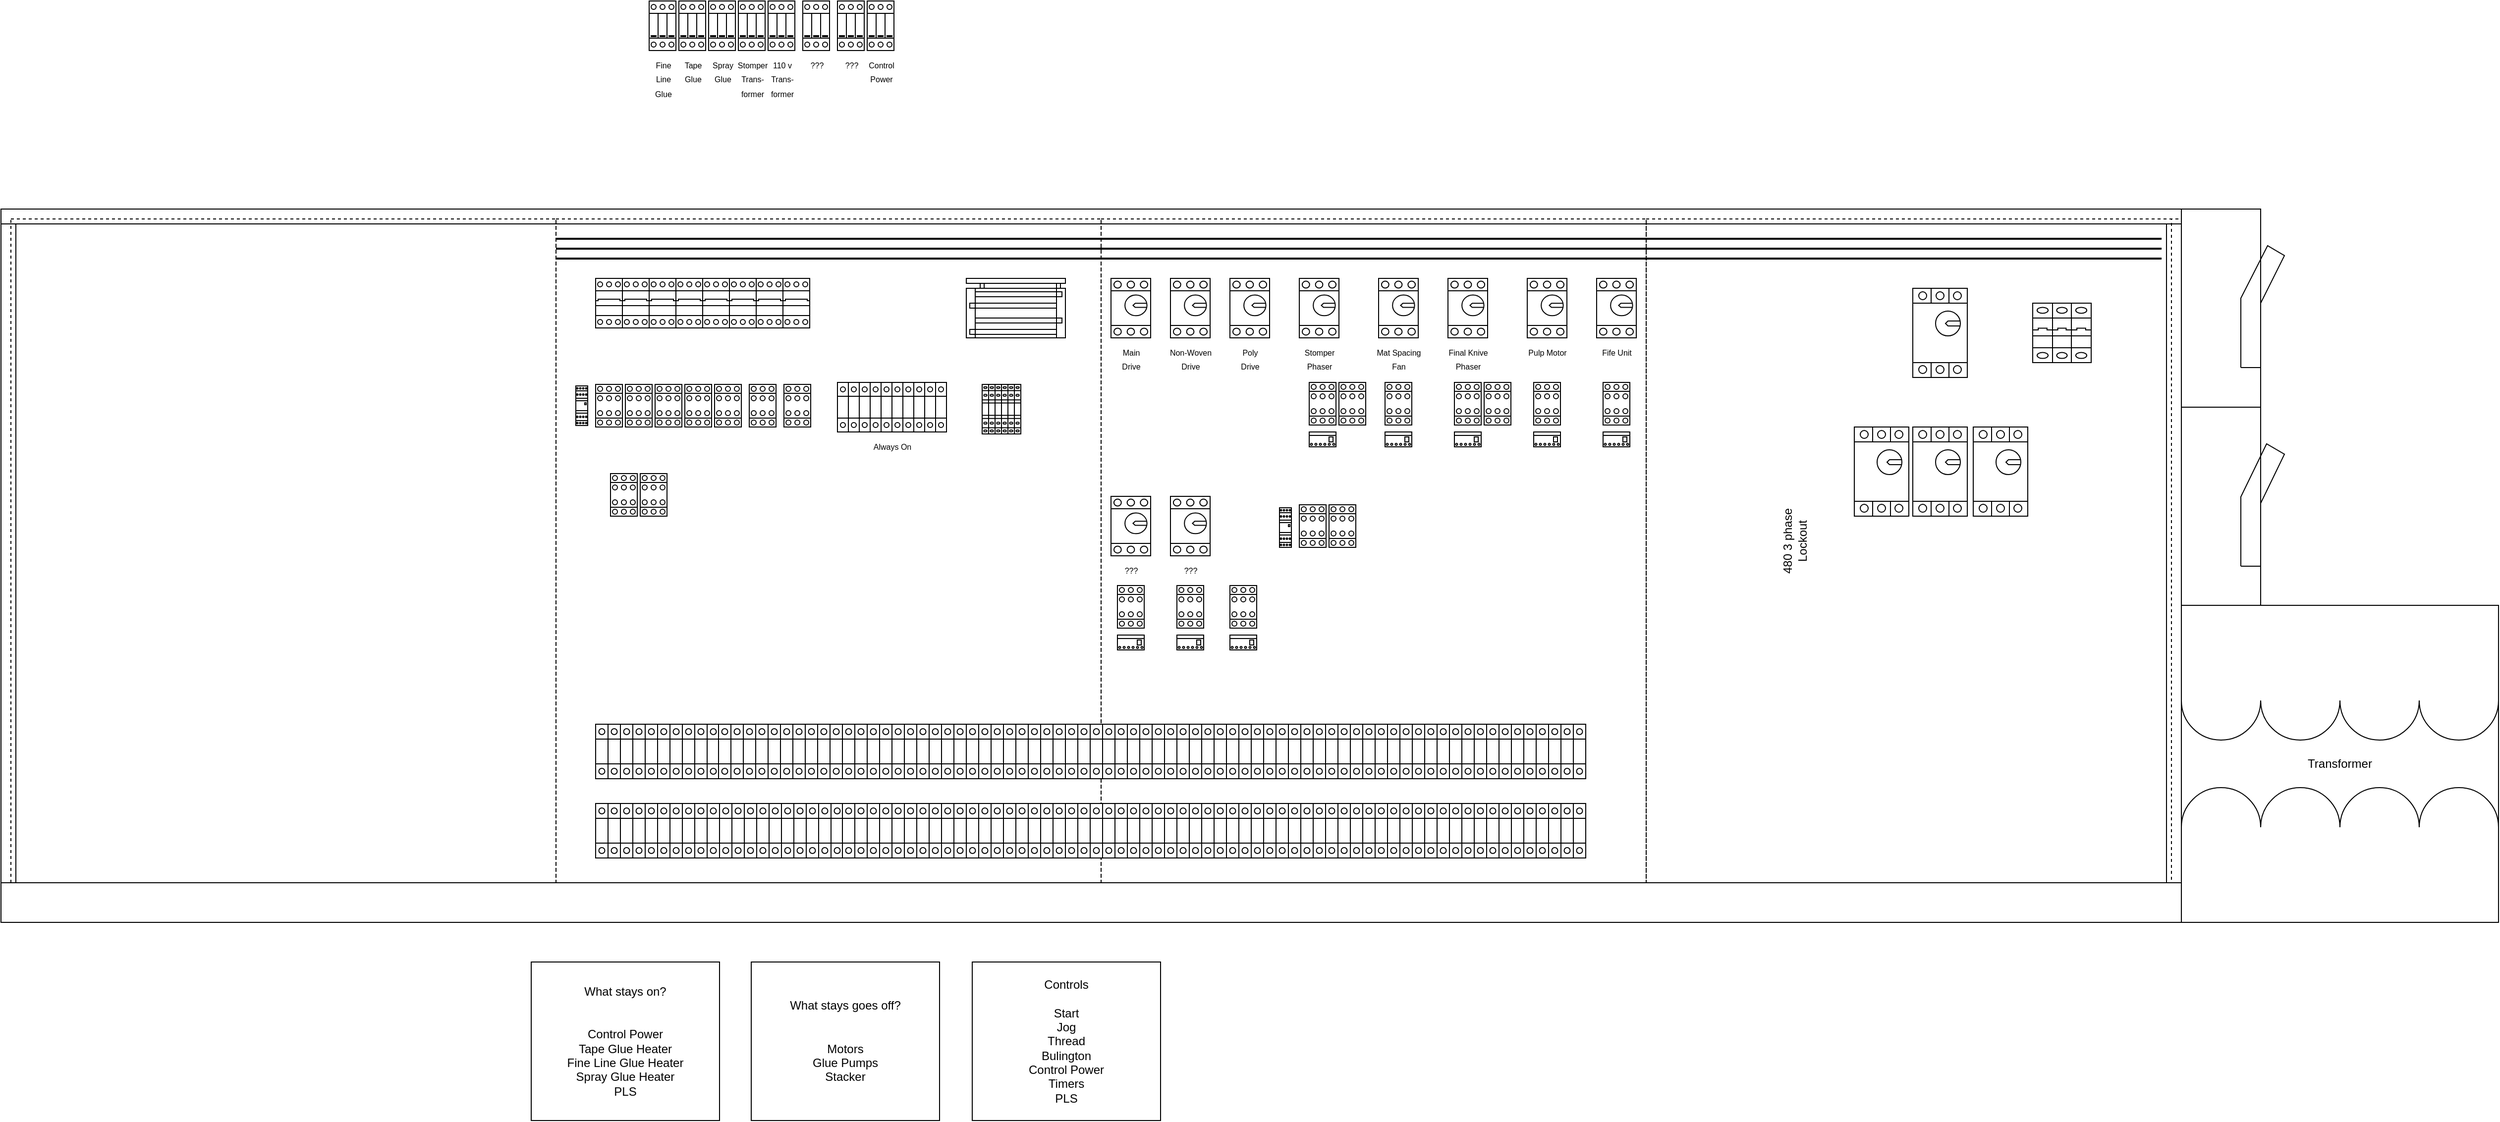 <mxfile version="14.1.8" type="device"><diagram id="u3-U-h5kx7j1f2kPdq7G" name="Page-1"><mxGraphModel dx="2272" dy="1922" grid="1" gridSize="10" guides="1" tooltips="1" connect="1" arrows="1" fold="1" page="1" pageScale="1" pageWidth="850" pageHeight="1100" math="0" shadow="0"><root><mxCell id="0"/><mxCell id="1" value="Enclosure" style="" parent="0"/><mxCell id="z2XECug2lHByE14hkufg-2" value="" style="verticalLabelPosition=bottom;dashed=0;shadow=0;html=1;align=center;verticalAlign=top;shape=mxgraph.cabinets.cabinet;hasStand=1" vertex="1" parent="1"><mxGeometry x="-340" y="40" width="2200" height="720" as="geometry"/></mxCell><mxCell id="z2XECug2lHByE14hkufg-55" value="" style="rounded=0;whiteSpace=wrap;html=1;fillColor=none;dashed=1;connectable=0;" vertex="1" parent="1"><mxGeometry x="1320" y="50" width="550" height="670" as="geometry"/></mxCell><mxCell id="z2XECug2lHByE14hkufg-3" value="Doors" style="locked=1;" parent="0"/><mxCell id="z2XECug2lHByE14hkufg-4" value="" style="rounded=0;whiteSpace=wrap;html=1;fillColor=none;dashed=1;connectable=0;" vertex="1" parent="z2XECug2lHByE14hkufg-3"><mxGeometry x="1320" y="50" width="530" height="670" as="geometry"/></mxCell><mxCell id="z2XECug2lHByE14hkufg-5" value="" style="rounded=0;whiteSpace=wrap;html=1;fillColor=none;dashed=1;connectable=0;" vertex="1" parent="z2XECug2lHByE14hkufg-3"><mxGeometry x="770" y="50" width="550" height="670" as="geometry"/></mxCell><mxCell id="z2XECug2lHByE14hkufg-6" value="" style="rounded=0;whiteSpace=wrap;html=1;fillColor=none;dashed=1;connectable=0;" vertex="1" parent="z2XECug2lHByE14hkufg-3"><mxGeometry x="220" y="50" width="550" height="670" as="geometry"/></mxCell><mxCell id="z2XECug2lHByE14hkufg-7" value="" style="rounded=0;whiteSpace=wrap;html=1;fillColor=none;dashed=1;connectable=0;" vertex="1" parent="z2XECug2lHByE14hkufg-3"><mxGeometry x="-330" y="50" width="550" height="670" as="geometry"/></mxCell><mxCell id="z2XECug2lHByE14hkufg-8" value="Components" style="" parent="0"/><mxCell id="z2XECug2lHByE14hkufg-10" value="" style="verticalLabelPosition=bottom;dashed=0;shadow=0;html=1;align=center;verticalAlign=top;shape=mxgraph.cabinets.motor_cb_125_400a;fillColor=none;" vertex="1" parent="z2XECug2lHByE14hkufg-8"><mxGeometry x="1589" y="120" width="55.0" height="90" as="geometry"/></mxCell><mxCell id="z2XECug2lHByE14hkufg-14" value="Transformer" style="whiteSpace=wrap;html=1;aspect=fixed;" vertex="1" parent="z2XECug2lHByE14hkufg-8"><mxGeometry x="1860" y="440" width="320" height="320" as="geometry"/></mxCell><mxCell id="z2XECug2lHByE14hkufg-15" value="" style="pointerEvents=1;verticalLabelPosition=bottom;shadow=0;dashed=0;align=center;html=1;verticalAlign=top;shape=mxgraph.electrical.inductors.transformer;direction=north;fillColor=#ffffff;" vertex="1" parent="z2XECug2lHByE14hkufg-8"><mxGeometry x="1860" y="440" width="320" height="320" as="geometry"/></mxCell><mxCell id="z2XECug2lHByE14hkufg-16" value="" style="rounded=0;whiteSpace=wrap;html=1;fillColor=#ffffff;" vertex="1" parent="z2XECug2lHByE14hkufg-8"><mxGeometry x="1860" y="240" width="80" height="200" as="geometry"/></mxCell><mxCell id="z2XECug2lHByE14hkufg-17" value="" style="rounded=0;whiteSpace=wrap;html=1;fillColor=#ffffff;" vertex="1" parent="z2XECug2lHByE14hkufg-8"><mxGeometry x="1860" y="40" width="80" height="200" as="geometry"/></mxCell><mxCell id="z2XECug2lHByE14hkufg-19" value="" style="endArrow=none;html=1;rounded=0;endFill=0;sketch=0;" edge="1" parent="z2XECug2lHByE14hkufg-8"><mxGeometry width="50" height="50" relative="1" as="geometry"><mxPoint x="1920" y="200" as="sourcePoint"/><mxPoint x="1920" y="200" as="targetPoint"/><Array as="points"><mxPoint x="1940" y="200"/><mxPoint x="1940" y="135"/><mxPoint x="1964" y="87"/><mxPoint x="1947" y="77"/><mxPoint x="1920" y="130"/></Array></mxGeometry></mxCell><mxCell id="z2XECug2lHByE14hkufg-20" value="" style="endArrow=none;html=1;rounded=0;endFill=0;sketch=0;" edge="1" parent="z2XECug2lHByE14hkufg-8"><mxGeometry width="50" height="50" relative="1" as="geometry"><mxPoint x="1920" y="400.5" as="sourcePoint"/><mxPoint x="1920" y="400.5" as="targetPoint"/><Array as="points"><mxPoint x="1940" y="400.5"/><mxPoint x="1940" y="337"/><mxPoint x="1964" y="287.5"/><mxPoint x="1946" y="277"/><mxPoint x="1920" y="330.5"/></Array></mxGeometry></mxCell><mxCell id="z2XECug2lHByE14hkufg-21" value="" style="endArrow=none;html=1;strokeColor=#000000;strokeWidth=2;" edge="1" parent="z2XECug2lHByE14hkufg-8"><mxGeometry width="50" height="50" relative="1" as="geometry"><mxPoint x="220" y="70" as="sourcePoint"/><mxPoint x="1840" y="70" as="targetPoint"/></mxGeometry></mxCell><mxCell id="z2XECug2lHByE14hkufg-22" value="" style="endArrow=none;html=1;strokeColor=#000000;strokeWidth=2;" edge="1" parent="z2XECug2lHByE14hkufg-8"><mxGeometry width="50" height="50" relative="1" as="geometry"><mxPoint x="220" y="80" as="sourcePoint"/><mxPoint x="1840" y="80" as="targetPoint"/></mxGeometry></mxCell><mxCell id="z2XECug2lHByE14hkufg-23" value="" style="endArrow=none;html=1;strokeColor=#000000;strokeWidth=2;" edge="1" parent="z2XECug2lHByE14hkufg-8"><mxGeometry width="50" height="50" relative="1" as="geometry"><mxPoint x="220" y="90" as="sourcePoint"/><mxPoint x="1840" y="90" as="targetPoint"/></mxGeometry></mxCell><mxCell id="z2XECug2lHByE14hkufg-24" value="480 3 phase&lt;br&gt;Lockout" style="text;html=1;strokeColor=none;fillColor=none;align=center;verticalAlign=middle;whiteSpace=wrap;rounded=0;rotation=-90;" vertex="1" parent="z2XECug2lHByE14hkufg-8"><mxGeometry x="1430" y="360" width="80" height="30" as="geometry"/></mxCell><mxCell id="z2XECug2lHByE14hkufg-25" value="" style="group" vertex="1" connectable="0" parent="z2XECug2lHByE14hkufg-8"><mxGeometry x="1710" y="135" width="59" height="60" as="geometry"/></mxCell><mxCell id="z2XECug2lHByE14hkufg-9" value="" style="verticalLabelPosition=bottom;dashed=0;shadow=0;html=1;align=center;verticalAlign=top;shape=mxgraph.cabinets.cb_1p;fillColor=none;" vertex="1" parent="z2XECug2lHByE14hkufg-25"><mxGeometry width="20" height="60" as="geometry"/></mxCell><mxCell id="z2XECug2lHByE14hkufg-11" value="" style="verticalLabelPosition=bottom;dashed=0;shadow=0;html=1;align=center;verticalAlign=top;shape=mxgraph.cabinets.cb_1p;fillColor=none;" vertex="1" parent="z2XECug2lHByE14hkufg-25"><mxGeometry x="20" width="19" height="60" as="geometry"/></mxCell><mxCell id="z2XECug2lHByE14hkufg-13" value="" style="verticalLabelPosition=bottom;dashed=0;shadow=0;html=1;align=center;verticalAlign=top;shape=mxgraph.cabinets.cb_1p;fillColor=none;" vertex="1" parent="z2XECug2lHByE14hkufg-25"><mxGeometry x="39" width="20" height="60" as="geometry"/></mxCell><mxCell id="z2XECug2lHByE14hkufg-30" value="&lt;font style=&quot;font-size: 8px&quot;&gt;Main&lt;br&gt;Drive&lt;/font&gt;" style="verticalLabelPosition=bottom;dashed=0;shadow=0;html=1;align=center;verticalAlign=top;shape=mxgraph.cabinets.motor_cb_1_32a;fillColor=#ffffff;" vertex="1" parent="z2XECug2lHByE14hkufg-8"><mxGeometry x="780" y="110" width="40" height="60" as="geometry"/></mxCell><mxCell id="z2XECug2lHByE14hkufg-31" value="" style="verticalLabelPosition=bottom;dashed=0;shadow=0;html=1;align=center;verticalAlign=top;shape=mxgraph.cabinets.motor_cb_125_400a;fillColor=none;" vertex="1" parent="z2XECug2lHByE14hkufg-8"><mxGeometry x="1589" y="260" width="55.0" height="90" as="geometry"/></mxCell><mxCell id="z2XECug2lHByE14hkufg-32" value="" style="verticalLabelPosition=bottom;dashed=0;shadow=0;html=1;align=center;verticalAlign=top;shape=mxgraph.cabinets.motor_cb_125_400a;fillColor=none;" vertex="1" parent="z2XECug2lHByE14hkufg-8"><mxGeometry x="1650" y="260" width="55.0" height="90" as="geometry"/></mxCell><mxCell id="z2XECug2lHByE14hkufg-33" value="" style="verticalLabelPosition=bottom;dashed=0;shadow=0;html=1;align=center;verticalAlign=top;shape=mxgraph.cabinets.motor_cb_125_400a;fillColor=none;" vertex="1" parent="z2XECug2lHByE14hkufg-8"><mxGeometry x="1530" y="260" width="55.0" height="90" as="geometry"/></mxCell><mxCell id="z2XECug2lHByE14hkufg-34" value="&lt;font style=&quot;font-size: 8px&quot;&gt;Non-Woven&lt;br&gt;Drive&lt;/font&gt;" style="verticalLabelPosition=bottom;dashed=0;shadow=0;html=1;align=center;verticalAlign=top;shape=mxgraph.cabinets.motor_cb_1_32a;fillColor=#ffffff;" vertex="1" parent="z2XECug2lHByE14hkufg-8"><mxGeometry x="840" y="110" width="40" height="60" as="geometry"/></mxCell><mxCell id="z2XECug2lHByE14hkufg-39" value="&lt;span style=&quot;font-size: 8px&quot;&gt;Poly&lt;br&gt;&lt;/span&gt;&lt;font style=&quot;font-size: 8px&quot;&gt;Drive&lt;/font&gt;" style="verticalLabelPosition=bottom;dashed=0;shadow=0;html=1;align=center;verticalAlign=top;shape=mxgraph.cabinets.motor_cb_1_32a;fillColor=#ffffff;" vertex="1" parent="z2XECug2lHByE14hkufg-8"><mxGeometry x="900" y="110" width="40" height="60" as="geometry"/></mxCell><mxCell id="z2XECug2lHByE14hkufg-40" value="&lt;font style=&quot;font-size: 8px&quot;&gt;Stomper&lt;br&gt;Phaser&lt;/font&gt;" style="verticalLabelPosition=bottom;dashed=0;shadow=0;html=1;align=center;verticalAlign=top;shape=mxgraph.cabinets.motor_cb_1_32a;fillColor=#ffffff;" vertex="1" parent="z2XECug2lHByE14hkufg-8"><mxGeometry x="970" y="110" width="40" height="60" as="geometry"/></mxCell><mxCell id="z2XECug2lHByE14hkufg-41" value="&lt;font style=&quot;font-size: 8px&quot;&gt;Mat Spacing&lt;br&gt;Fan&lt;/font&gt;" style="verticalLabelPosition=bottom;dashed=0;shadow=0;html=1;align=center;verticalAlign=top;shape=mxgraph.cabinets.motor_cb_1_32a;fillColor=#ffffff;" vertex="1" parent="z2XECug2lHByE14hkufg-8"><mxGeometry x="1050" y="110" width="40" height="60" as="geometry"/></mxCell><mxCell id="z2XECug2lHByE14hkufg-42" value="&lt;font style=&quot;font-size: 8px&quot;&gt;Final Knive&lt;br&gt;Phaser&lt;/font&gt;" style="verticalLabelPosition=bottom;dashed=0;shadow=0;html=1;align=center;verticalAlign=top;shape=mxgraph.cabinets.motor_cb_1_32a;fillColor=#ffffff;" vertex="1" parent="z2XECug2lHByE14hkufg-8"><mxGeometry x="1120" y="110" width="40" height="60" as="geometry"/></mxCell><mxCell id="z2XECug2lHByE14hkufg-45" value="&lt;font style=&quot;font-size: 8px&quot;&gt;Pulp Motor&lt;br&gt;&lt;/font&gt;" style="verticalLabelPosition=bottom;dashed=0;shadow=0;html=1;align=center;verticalAlign=top;shape=mxgraph.cabinets.motor_cb_1_32a;fillColor=#ffffff;" vertex="1" parent="z2XECug2lHByE14hkufg-8"><mxGeometry x="1200" y="110" width="40" height="60" as="geometry"/></mxCell><mxCell id="z2XECug2lHByE14hkufg-46" value="&lt;span style=&quot;font-size: 8px&quot;&gt;Fife Unit&lt;/span&gt;" style="verticalLabelPosition=bottom;dashed=0;shadow=0;html=1;align=center;verticalAlign=top;shape=mxgraph.cabinets.motor_cb_1_32a;fillColor=#ffffff;" vertex="1" parent="z2XECug2lHByE14hkufg-8"><mxGeometry x="1270" y="110" width="40" height="60" as="geometry"/></mxCell><mxCell id="z2XECug2lHByE14hkufg-49" value="&lt;span style=&quot;font-size: 8px&quot;&gt;???&lt;/span&gt;" style="verticalLabelPosition=bottom;dashed=0;shadow=0;html=1;align=center;verticalAlign=top;shape=mxgraph.cabinets.motor_cb_1_32a;fillColor=#ffffff;" vertex="1" parent="z2XECug2lHByE14hkufg-8"><mxGeometry x="780" y="330" width="40" height="60" as="geometry"/></mxCell><mxCell id="z2XECug2lHByE14hkufg-50" value="&lt;span style=&quot;font-size: 8px&quot;&gt;???&lt;/span&gt;" style="verticalLabelPosition=bottom;dashed=0;shadow=0;html=1;align=center;verticalAlign=top;shape=mxgraph.cabinets.motor_cb_1_32a;fillColor=#ffffff;" vertex="1" parent="z2XECug2lHByE14hkufg-8"><mxGeometry x="840" y="330" width="40" height="60" as="geometry"/></mxCell><mxCell id="z2XECug2lHByE14hkufg-53" value="" style="verticalLabelPosition=bottom;dashed=0;shadow=0;html=1;align=center;verticalAlign=top;shape=mxgraph.cabinets.overcurrent_relay_1_32a;fillColor=#ffffff;" vertex="1" parent="z2XECug2lHByE14hkufg-8"><mxGeometry x="1126.5" y="265" width="27" height="15" as="geometry"/></mxCell><mxCell id="z2XECug2lHByE14hkufg-54" value="" style="verticalLabelPosition=bottom;dashed=0;shadow=0;html=1;align=center;verticalAlign=top;shape=mxgraph.cabinets.contactor_1_32a;fillColor=#ffffff;" vertex="1" parent="z2XECug2lHByE14hkufg-8"><mxGeometry x="1126.5" y="215" width="27" height="43" as="geometry"/></mxCell><mxCell id="z2XECug2lHByE14hkufg-57" value="" style="verticalLabelPosition=bottom;dashed=0;shadow=0;html=1;align=center;verticalAlign=top;shape=mxgraph.cabinets.overcurrent_relay_1_32a;fillColor=#ffffff;" vertex="1" parent="z2XECug2lHByE14hkufg-8"><mxGeometry x="980" y="265" width="27" height="15" as="geometry"/></mxCell><mxCell id="z2XECug2lHByE14hkufg-58" value="" style="verticalLabelPosition=bottom;dashed=0;shadow=0;html=1;align=center;verticalAlign=top;shape=mxgraph.cabinets.contactor_1_32a;fillColor=#ffffff;" vertex="1" parent="z2XECug2lHByE14hkufg-8"><mxGeometry x="980" y="215" width="27" height="43" as="geometry"/></mxCell><mxCell id="z2XECug2lHByE14hkufg-59" value="" style="verticalLabelPosition=bottom;dashed=0;shadow=0;html=1;align=center;verticalAlign=top;shape=mxgraph.cabinets.overcurrent_relay_1_32a;fillColor=#ffffff;" vertex="1" parent="z2XECug2lHByE14hkufg-8"><mxGeometry x="1056.5" y="265" width="27" height="15" as="geometry"/></mxCell><mxCell id="z2XECug2lHByE14hkufg-60" value="" style="verticalLabelPosition=bottom;dashed=0;shadow=0;html=1;align=center;verticalAlign=top;shape=mxgraph.cabinets.contactor_1_32a;fillColor=#ffffff;" vertex="1" parent="z2XECug2lHByE14hkufg-8"><mxGeometry x="1056.5" y="215" width="27" height="43" as="geometry"/></mxCell><mxCell id="z2XECug2lHByE14hkufg-61" value="" style="verticalLabelPosition=bottom;dashed=0;shadow=0;html=1;align=center;verticalAlign=top;shape=mxgraph.cabinets.overcurrent_relay_1_32a;fillColor=#ffffff;" vertex="1" parent="z2XECug2lHByE14hkufg-8"><mxGeometry x="1206.5" y="265" width="27" height="15" as="geometry"/></mxCell><mxCell id="z2XECug2lHByE14hkufg-62" value="" style="verticalLabelPosition=bottom;dashed=0;shadow=0;html=1;align=center;verticalAlign=top;shape=mxgraph.cabinets.contactor_1_32a;fillColor=#ffffff;" vertex="1" parent="z2XECug2lHByE14hkufg-8"><mxGeometry x="1206.5" y="215" width="27" height="43" as="geometry"/></mxCell><mxCell id="z2XECug2lHByE14hkufg-63" value="" style="verticalLabelPosition=bottom;dashed=0;shadow=0;html=1;align=center;verticalAlign=top;shape=mxgraph.cabinets.overcurrent_relay_1_32a;fillColor=#ffffff;" vertex="1" parent="z2XECug2lHByE14hkufg-8"><mxGeometry x="1276.5" y="265" width="27" height="15" as="geometry"/></mxCell><mxCell id="z2XECug2lHByE14hkufg-64" value="" style="verticalLabelPosition=bottom;dashed=0;shadow=0;html=1;align=center;verticalAlign=top;shape=mxgraph.cabinets.contactor_1_32a;fillColor=#ffffff;" vertex="1" parent="z2XECug2lHByE14hkufg-8"><mxGeometry x="1276.5" y="215" width="27" height="43" as="geometry"/></mxCell><mxCell id="z2XECug2lHByE14hkufg-65" value="" style="verticalLabelPosition=bottom;dashed=0;shadow=0;html=1;align=center;verticalAlign=top;shape=mxgraph.cabinets.contactor_1_32a;fillColor=#ffffff;" vertex="1" parent="z2XECug2lHByE14hkufg-8"><mxGeometry x="1156.5" y="215" width="27" height="43" as="geometry"/></mxCell><mxCell id="z2XECug2lHByE14hkufg-66" value="" style="verticalLabelPosition=bottom;dashed=0;shadow=0;html=1;align=center;verticalAlign=top;shape=mxgraph.cabinets.contactor_1_32a;fillColor=#ffffff;" vertex="1" parent="z2XECug2lHByE14hkufg-8"><mxGeometry x="1010" y="215" width="27" height="43" as="geometry"/></mxCell><mxCell id="z2XECug2lHByE14hkufg-67" value="" style="verticalLabelPosition=bottom;dashed=0;shadow=0;html=1;align=center;verticalAlign=top;shape=mxgraph.cabinets.overcurrent_relay_1_32a;fillColor=#ffffff;" vertex="1" parent="z2XECug2lHByE14hkufg-8"><mxGeometry x="786.5" y="470" width="27" height="15" as="geometry"/></mxCell><mxCell id="z2XECug2lHByE14hkufg-68" value="" style="verticalLabelPosition=bottom;dashed=0;shadow=0;html=1;align=center;verticalAlign=top;shape=mxgraph.cabinets.contactor_1_32a;fillColor=#ffffff;" vertex="1" parent="z2XECug2lHByE14hkufg-8"><mxGeometry x="786.5" y="420" width="27" height="43" as="geometry"/></mxCell><mxCell id="z2XECug2lHByE14hkufg-69" value="" style="verticalLabelPosition=bottom;dashed=0;shadow=0;html=1;align=center;verticalAlign=top;shape=mxgraph.cabinets.overcurrent_relay_1_32a;fillColor=#ffffff;" vertex="1" parent="z2XECug2lHByE14hkufg-8"><mxGeometry x="846.5" y="470" width="27" height="15" as="geometry"/></mxCell><mxCell id="z2XECug2lHByE14hkufg-70" value="" style="verticalLabelPosition=bottom;dashed=0;shadow=0;html=1;align=center;verticalAlign=top;shape=mxgraph.cabinets.contactor_1_32a;fillColor=#ffffff;" vertex="1" parent="z2XECug2lHByE14hkufg-8"><mxGeometry x="846.5" y="420" width="27" height="43" as="geometry"/></mxCell><mxCell id="z2XECug2lHByE14hkufg-72" value="" style="verticalLabelPosition=bottom;dashed=0;shadow=0;html=1;align=center;verticalAlign=top;shape=mxgraph.cabinets.overcurrent_relay_1_32a;fillColor=#ffffff;" vertex="1" parent="z2XECug2lHByE14hkufg-8"><mxGeometry x="900" y="470" width="27" height="15" as="geometry"/></mxCell><mxCell id="z2XECug2lHByE14hkufg-73" value="" style="verticalLabelPosition=bottom;dashed=0;shadow=0;html=1;align=center;verticalAlign=top;shape=mxgraph.cabinets.contactor_1_32a;fillColor=#ffffff;" vertex="1" parent="z2XECug2lHByE14hkufg-8"><mxGeometry x="900" y="420" width="27" height="43" as="geometry"/></mxCell><mxCell id="z2XECug2lHByE14hkufg-74" value="" style="verticalLabelPosition=bottom;dashed=0;shadow=0;html=1;align=center;verticalAlign=top;shape=mxgraph.cabinets.distribution_block_4p_125a_11_connections;fillColor=#ffffff;" vertex="1" parent="z2XECug2lHByE14hkufg-8"><mxGeometry x="634" y="110" width="100" height="60" as="geometry"/></mxCell><mxCell id="z2XECug2lHByE14hkufg-75" value="&lt;font style=&quot;font-size: 8px&quot;&gt;Fine &lt;br&gt;Line &lt;br&gt;Glue&lt;/font&gt;" style="verticalLabelPosition=bottom;dashed=0;shadow=0;html=1;align=center;verticalAlign=top;shape=mxgraph.cabinets.surge_protection_3p;fillColor=#ffffff;" vertex="1" parent="z2XECug2lHByE14hkufg-8"><mxGeometry x="314" y="-170" width="27" height="50" as="geometry"/></mxCell><mxCell id="z2XECug2lHByE14hkufg-76" value="&lt;span style=&quot;font-size: 8px&quot;&gt;Tape&lt;br&gt;&lt;/span&gt;&lt;font style=&quot;font-size: 8px&quot;&gt;Glue&lt;/font&gt;" style="verticalLabelPosition=bottom;dashed=0;shadow=0;html=1;align=center;verticalAlign=top;shape=mxgraph.cabinets.surge_protection_3p;fillColor=#ffffff;" vertex="1" parent="z2XECug2lHByE14hkufg-8"><mxGeometry x="344" y="-170" width="27" height="50" as="geometry"/></mxCell><mxCell id="z2XECug2lHByE14hkufg-77" value="&lt;span style=&quot;font-size: 8px&quot;&gt;Spray&lt;br&gt;&lt;/span&gt;&lt;font style=&quot;font-size: 8px&quot;&gt;Glue&lt;/font&gt;" style="verticalLabelPosition=bottom;dashed=0;shadow=0;html=1;align=center;verticalAlign=top;shape=mxgraph.cabinets.surge_protection_3p;fillColor=#ffffff;" vertex="1" parent="z2XECug2lHByE14hkufg-8"><mxGeometry x="374" y="-170" width="27" height="50" as="geometry"/></mxCell><mxCell id="z2XECug2lHByE14hkufg-78" value="&lt;span style=&quot;font-size: 8px&quot;&gt;Control&lt;br&gt;&lt;/span&gt;&lt;span style=&quot;font-size: 8px&quot;&gt;Power&lt;/span&gt;" style="verticalLabelPosition=bottom;dashed=0;shadow=0;html=1;align=center;verticalAlign=top;shape=mxgraph.cabinets.surge_protection_3p;fillColor=#ffffff;" vertex="1" parent="z2XECug2lHByE14hkufg-8"><mxGeometry x="534" y="-170" width="27" height="50" as="geometry"/></mxCell><mxCell id="z2XECug2lHByE14hkufg-79" value="&lt;span style=&quot;font-size: 8px&quot;&gt;Stomper&lt;br&gt;&lt;/span&gt;&lt;span style=&quot;font-size: 8px&quot;&gt;Trans- &lt;br&gt;former&lt;/span&gt;" style="verticalLabelPosition=bottom;dashed=0;shadow=0;html=1;align=center;verticalAlign=top;shape=mxgraph.cabinets.surge_protection_3p;fillColor=#ffffff;" vertex="1" parent="z2XECug2lHByE14hkufg-8"><mxGeometry x="404" y="-170" width="27" height="50" as="geometry"/></mxCell><mxCell id="z2XECug2lHByE14hkufg-80" value="&lt;span style=&quot;font-size: 8px&quot;&gt;110 v&lt;br&gt;&lt;/span&gt;&lt;span style=&quot;font-size: 8px&quot;&gt;Trans-&lt;br&gt;former&lt;/span&gt;" style="verticalLabelPosition=bottom;dashed=0;shadow=0;html=1;align=center;verticalAlign=top;shape=mxgraph.cabinets.surge_protection_3p;fillColor=#ffffff;" vertex="1" parent="z2XECug2lHByE14hkufg-8"><mxGeometry x="434" y="-170" width="27" height="50" as="geometry"/></mxCell><mxCell id="z2XECug2lHByE14hkufg-83" value="&lt;span style=&quot;font-size: 8px&quot;&gt;???&lt;/span&gt;" style="verticalLabelPosition=bottom;dashed=0;shadow=0;html=1;align=center;verticalAlign=top;shape=mxgraph.cabinets.surge_protection_3p;fillColor=#ffffff;" vertex="1" parent="z2XECug2lHByE14hkufg-8"><mxGeometry x="469" y="-170" width="27" height="50" as="geometry"/></mxCell><mxCell id="z2XECug2lHByE14hkufg-84" value="&lt;span style=&quot;font-size: 8px&quot;&gt;???&lt;/span&gt;" style="verticalLabelPosition=bottom;dashed=0;shadow=0;html=1;align=center;verticalAlign=top;shape=mxgraph.cabinets.surge_protection_3p;fillColor=#ffffff;" vertex="1" parent="z2XECug2lHByE14hkufg-8"><mxGeometry x="504" y="-170" width="27" height="50" as="geometry"/></mxCell><mxCell id="z2XECug2lHByE14hkufg-85" value="" style="verticalLabelPosition=bottom;dashed=0;shadow=0;html=1;align=center;verticalAlign=top;shape=mxgraph.cabinets.contactor_1_32a;fillColor=#ffffff;" vertex="1" parent="z2XECug2lHByE14hkufg-8"><mxGeometry x="260" y="217" width="27" height="43" as="geometry"/></mxCell><mxCell id="z2XECug2lHByE14hkufg-86" value="" style="verticalLabelPosition=bottom;dashed=0;shadow=0;html=1;align=center;verticalAlign=top;shape=mxgraph.cabinets.contactor_1_32a;fillColor=#ffffff;" vertex="1" parent="z2XECug2lHByE14hkufg-8"><mxGeometry x="290" y="217" width="27" height="43" as="geometry"/></mxCell><mxCell id="z2XECug2lHByE14hkufg-87" value="" style="verticalLabelPosition=bottom;dashed=0;shadow=0;html=1;align=center;verticalAlign=top;shape=mxgraph.cabinets.contactor_1_32a;fillColor=#ffffff;" vertex="1" parent="z2XECug2lHByE14hkufg-8"><mxGeometry x="320" y="217" width="27" height="43" as="geometry"/></mxCell><mxCell id="z2XECug2lHByE14hkufg-89" value="" style="verticalLabelPosition=bottom;dashed=0;shadow=0;html=1;align=center;verticalAlign=top;shape=mxgraph.cabinets.contactor_1_32a;fillColor=#ffffff;" vertex="1" parent="z2XECug2lHByE14hkufg-8"><mxGeometry x="350" y="217" width="27" height="43" as="geometry"/></mxCell><mxCell id="z2XECug2lHByE14hkufg-90" value="" style="verticalLabelPosition=bottom;dashed=0;shadow=0;html=1;align=center;verticalAlign=top;shape=mxgraph.cabinets.contactor_1_32a;fillColor=#ffffff;" vertex="1" parent="z2XECug2lHByE14hkufg-8"><mxGeometry x="380" y="217" width="27" height="43" as="geometry"/></mxCell><mxCell id="z2XECug2lHByE14hkufg-91" value="" style="verticalLabelPosition=bottom;dashed=0;shadow=0;html=1;align=center;verticalAlign=top;shape=mxgraph.cabinets.contactor_1_32a;fillColor=#ffffff;" vertex="1" parent="z2XECug2lHByE14hkufg-8"><mxGeometry x="415" y="217" width="27" height="43" as="geometry"/></mxCell><mxCell id="z2XECug2lHByE14hkufg-92" value="" style="verticalLabelPosition=bottom;dashed=0;shadow=0;html=1;align=center;verticalAlign=top;shape=mxgraph.cabinets.contactor_1_32a;fillColor=#ffffff;" vertex="1" parent="z2XECug2lHByE14hkufg-8"><mxGeometry x="450" y="217" width="27" height="43" as="geometry"/></mxCell><mxCell id="z2XECug2lHByE14hkufg-93" value="" style="verticalLabelPosition=bottom;dashed=0;shadow=0;html=1;align=center;verticalAlign=top;shape=mxgraph.cabinets.contactor_1_32a;fillColor=#ffffff;" vertex="1" parent="z2XECug2lHByE14hkufg-8"><mxGeometry x="970" y="338.5" width="27" height="43" as="geometry"/></mxCell><mxCell id="z2XECug2lHByE14hkufg-94" value="" style="verticalLabelPosition=bottom;dashed=0;shadow=0;html=1;align=center;verticalAlign=top;shape=mxgraph.cabinets.contactor_1_32a;fillColor=#ffffff;" vertex="1" parent="z2XECug2lHByE14hkufg-8"><mxGeometry x="1000" y="338.5" width="27" height="43" as="geometry"/></mxCell><mxCell id="z2XECug2lHByE14hkufg-95" value="" style="verticalLabelPosition=bottom;dashed=0;shadow=0;html=1;align=center;verticalAlign=top;shape=mxgraph.cabinets.contactor_1_32a;fillColor=#ffffff;" vertex="1" parent="z2XECug2lHByE14hkufg-8"><mxGeometry x="275" y="307" width="27" height="43" as="geometry"/></mxCell><mxCell id="z2XECug2lHByE14hkufg-96" value="" style="verticalLabelPosition=bottom;dashed=0;shadow=0;html=1;align=center;verticalAlign=top;shape=mxgraph.cabinets.contactor_1_32a;fillColor=#ffffff;" vertex="1" parent="z2XECug2lHByE14hkufg-8"><mxGeometry x="305" y="307" width="27" height="43" as="geometry"/></mxCell><mxCell id="z2XECug2lHByE14hkufg-97" value="&lt;font style=&quot;font-size: 8px&quot;&gt;Always On&lt;/font&gt;" style="verticalLabelPosition=bottom;dashed=0;shadow=0;html=1;align=center;verticalAlign=top;shape=mxgraph.cabinets.terminal_40mm2_x10;fillColor=#ffffff;" vertex="1" parent="z2XECug2lHByE14hkufg-8"><mxGeometry x="504" y="215" width="110.0" height="50" as="geometry"/></mxCell><mxCell id="z2XECug2lHByE14hkufg-98" value="" style="verticalLabelPosition=bottom;dashed=0;shadow=0;html=1;align=center;verticalAlign=top;shape=mxgraph.cabinets.plugin_relay_2;fillColor=#ffffff;" vertex="1" parent="z2XECug2lHByE14hkufg-8"><mxGeometry x="240" y="218.5" width="12" height="40" as="geometry"/></mxCell><mxCell id="z2XECug2lHByE14hkufg-99" value="" style="verticalLabelPosition=bottom;dashed=0;shadow=0;html=1;align=center;verticalAlign=top;shape=mxgraph.cabinets.plugin_relay_2;fillColor=#ffffff;" vertex="1" parent="z2XECug2lHByE14hkufg-8"><mxGeometry x="950" y="341.5" width="12" height="40" as="geometry"/></mxCell><mxCell id="z2XECug2lHByE14hkufg-100" value="What stays on?&lt;br&gt;&lt;br&gt;&lt;br&gt;Control Power&lt;br&gt;Tape Glue Heater&lt;br&gt;Fine Line Glue Heater&lt;br&gt;Spray Glue Heater&lt;br&gt;PLS" style="rounded=0;whiteSpace=wrap;html=1;fillColor=#ffffff;align=center;" vertex="1" parent="z2XECug2lHByE14hkufg-8"><mxGeometry x="195" y="800" width="190" height="160" as="geometry"/></mxCell><mxCell id="z2XECug2lHByE14hkufg-101" value="What stays goes off?&lt;br&gt;&lt;br&gt;&lt;br&gt;Motors&lt;br&gt;Glue Pumps&lt;br&gt;Stacker" style="rounded=0;whiteSpace=wrap;html=1;fillColor=#ffffff;align=center;" vertex="1" parent="z2XECug2lHByE14hkufg-8"><mxGeometry x="417" y="800" width="190" height="160" as="geometry"/></mxCell><mxCell id="z2XECug2lHByE14hkufg-121" value="" style="group" vertex="1" connectable="0" parent="z2XECug2lHByE14hkufg-8"><mxGeometry x="260" y="110" width="216" height="50" as="geometry"/></mxCell><mxCell id="z2XECug2lHByE14hkufg-112" value="" style="verticalLabelPosition=bottom;dashed=0;shadow=0;html=1;align=center;verticalAlign=top;shape=mxgraph.cabinets.cb_3p;fillColor=#ffffff;" vertex="1" parent="z2XECug2lHByE14hkufg-121"><mxGeometry width="27" height="50" as="geometry"/></mxCell><mxCell id="z2XECug2lHByE14hkufg-113" value="" style="verticalLabelPosition=bottom;dashed=0;shadow=0;html=1;align=center;verticalAlign=top;shape=mxgraph.cabinets.cb_3p;fillColor=#ffffff;" vertex="1" parent="z2XECug2lHByE14hkufg-121"><mxGeometry x="27" width="27" height="50" as="geometry"/></mxCell><mxCell id="z2XECug2lHByE14hkufg-114" value="" style="verticalLabelPosition=bottom;dashed=0;shadow=0;html=1;align=center;verticalAlign=top;shape=mxgraph.cabinets.cb_3p;fillColor=#ffffff;" vertex="1" parent="z2XECug2lHByE14hkufg-121"><mxGeometry x="54" width="27" height="50" as="geometry"/></mxCell><mxCell id="z2XECug2lHByE14hkufg-115" value="" style="verticalLabelPosition=bottom;dashed=0;shadow=0;html=1;align=center;verticalAlign=top;shape=mxgraph.cabinets.cb_3p;fillColor=#ffffff;" vertex="1" parent="z2XECug2lHByE14hkufg-121"><mxGeometry x="81" width="27" height="50" as="geometry"/></mxCell><mxCell id="z2XECug2lHByE14hkufg-116" value="" style="verticalLabelPosition=bottom;dashed=0;shadow=0;html=1;align=center;verticalAlign=top;shape=mxgraph.cabinets.cb_3p;fillColor=#ffffff;" vertex="1" parent="z2XECug2lHByE14hkufg-121"><mxGeometry x="108" width="27" height="50" as="geometry"/></mxCell><mxCell id="z2XECug2lHByE14hkufg-118" value="" style="verticalLabelPosition=bottom;dashed=0;shadow=0;html=1;align=center;verticalAlign=top;shape=mxgraph.cabinets.cb_3p;fillColor=#ffffff;" vertex="1" parent="z2XECug2lHByE14hkufg-121"><mxGeometry x="135" width="27" height="50" as="geometry"/></mxCell><mxCell id="z2XECug2lHByE14hkufg-119" value="" style="verticalLabelPosition=bottom;dashed=0;shadow=0;html=1;align=center;verticalAlign=top;shape=mxgraph.cabinets.cb_3p;fillColor=#ffffff;" vertex="1" parent="z2XECug2lHByE14hkufg-121"><mxGeometry x="162" width="27" height="50" as="geometry"/></mxCell><mxCell id="z2XECug2lHByE14hkufg-120" value="" style="verticalLabelPosition=bottom;dashed=0;shadow=0;html=1;align=center;verticalAlign=top;shape=mxgraph.cabinets.cb_3p;fillColor=#ffffff;" vertex="1" parent="z2XECug2lHByE14hkufg-121"><mxGeometry x="189" width="27" height="50" as="geometry"/></mxCell><mxCell id="z2XECug2lHByE14hkufg-129" value="" style="verticalLabelPosition=bottom;dashed=0;shadow=0;html=1;align=center;verticalAlign=top;shape=mxgraph.cabinets.plugin_relay_1;fillColor=#ffffff;" vertex="1" parent="z2XECug2lHByE14hkufg-8"><mxGeometry x="650" y="217" width="6.5" height="50" as="geometry"/></mxCell><mxCell id="z2XECug2lHByE14hkufg-130" value="" style="verticalLabelPosition=bottom;dashed=0;shadow=0;html=1;align=center;verticalAlign=top;shape=mxgraph.cabinets.terminal_50mm2_x10;fillColor=#ffffff;" vertex="1" parent="z2XECug2lHByE14hkufg-8"><mxGeometry x="260" y="640" width="125" height="55.0" as="geometry"/></mxCell><mxCell id="z2XECug2lHByE14hkufg-133" value="" style="verticalLabelPosition=bottom;dashed=0;shadow=0;html=1;align=center;verticalAlign=top;shape=mxgraph.cabinets.terminal_50mm2_x10;fillColor=#ffffff;" vertex="1" parent="z2XECug2lHByE14hkufg-8"><mxGeometry x="385" y="640" width="125" height="55.0" as="geometry"/></mxCell><mxCell id="z2XECug2lHByE14hkufg-134" value="" style="verticalLabelPosition=bottom;dashed=0;shadow=0;html=1;align=center;verticalAlign=top;shape=mxgraph.cabinets.terminal_50mm2_x10;fillColor=#ffffff;" vertex="1" parent="z2XECug2lHByE14hkufg-8"><mxGeometry x="509" y="640" width="125" height="55.0" as="geometry"/></mxCell><mxCell id="z2XECug2lHByE14hkufg-135" value="" style="verticalLabelPosition=bottom;dashed=0;shadow=0;html=1;align=center;verticalAlign=top;shape=mxgraph.cabinets.terminal_50mm2_x10;fillColor=#ffffff;" vertex="1" parent="z2XECug2lHByE14hkufg-8"><mxGeometry x="634" y="640" width="125" height="55.0" as="geometry"/></mxCell><mxCell id="z2XECug2lHByE14hkufg-136" value="" style="verticalLabelPosition=bottom;dashed=0;shadow=0;html=1;align=center;verticalAlign=top;shape=mxgraph.cabinets.terminal_50mm2_x10;fillColor=#ffffff;" vertex="1" parent="z2XECug2lHByE14hkufg-8"><mxGeometry x="759" y="640" width="125" height="55.0" as="geometry"/></mxCell><mxCell id="z2XECug2lHByE14hkufg-137" value="" style="verticalLabelPosition=bottom;dashed=0;shadow=0;html=1;align=center;verticalAlign=top;shape=mxgraph.cabinets.terminal_50mm2_x10;fillColor=#ffffff;" vertex="1" parent="z2XECug2lHByE14hkufg-8"><mxGeometry x="884" y="640" width="125" height="55.0" as="geometry"/></mxCell><mxCell id="z2XECug2lHByE14hkufg-138" value="" style="verticalLabelPosition=bottom;dashed=0;shadow=0;html=1;align=center;verticalAlign=top;shape=mxgraph.cabinets.plugin_relay_1;fillColor=#ffffff;" vertex="1" parent="z2XECug2lHByE14hkufg-8"><mxGeometry x="656.5" y="217" width="6.5" height="50" as="geometry"/></mxCell><mxCell id="z2XECug2lHByE14hkufg-139" value="" style="verticalLabelPosition=bottom;dashed=0;shadow=0;html=1;align=center;verticalAlign=top;shape=mxgraph.cabinets.plugin_relay_1;fillColor=#ffffff;" vertex="1" parent="z2XECug2lHByE14hkufg-8"><mxGeometry x="663" y="217" width="6.5" height="50" as="geometry"/></mxCell><mxCell id="z2XECug2lHByE14hkufg-140" value="" style="verticalLabelPosition=bottom;dashed=0;shadow=0;html=1;align=center;verticalAlign=top;shape=mxgraph.cabinets.plugin_relay_1;fillColor=#ffffff;" vertex="1" parent="z2XECug2lHByE14hkufg-8"><mxGeometry x="669.5" y="217" width="6.5" height="50" as="geometry"/></mxCell><mxCell id="z2XECug2lHByE14hkufg-141" value="" style="verticalLabelPosition=bottom;dashed=0;shadow=0;html=1;align=center;verticalAlign=top;shape=mxgraph.cabinets.plugin_relay_1;fillColor=#ffffff;" vertex="1" parent="z2XECug2lHByE14hkufg-8"><mxGeometry x="676" y="217" width="6.5" height="50" as="geometry"/></mxCell><mxCell id="z2XECug2lHByE14hkufg-142" value="" style="verticalLabelPosition=bottom;dashed=0;shadow=0;html=1;align=center;verticalAlign=top;shape=mxgraph.cabinets.plugin_relay_1;fillColor=#ffffff;" vertex="1" parent="z2XECug2lHByE14hkufg-8"><mxGeometry x="682.5" y="217" width="6.5" height="50" as="geometry"/></mxCell><mxCell id="z2XECug2lHByE14hkufg-143" value="" style="verticalLabelPosition=bottom;dashed=0;shadow=0;html=1;align=center;verticalAlign=top;shape=mxgraph.cabinets.terminal_50mm2_x10;fillColor=#ffffff;" vertex="1" parent="z2XECug2lHByE14hkufg-8"><mxGeometry x="1009" y="640" width="125" height="55.0" as="geometry"/></mxCell><mxCell id="z2XECug2lHByE14hkufg-144" value="" style="verticalLabelPosition=bottom;dashed=0;shadow=0;html=1;align=center;verticalAlign=top;shape=mxgraph.cabinets.terminal_50mm2_x10;fillColor=#ffffff;" vertex="1" parent="z2XECug2lHByE14hkufg-8"><mxGeometry x="1134" y="640" width="125" height="55.0" as="geometry"/></mxCell><mxCell id="z2XECug2lHByE14hkufg-145" value="" style="verticalLabelPosition=bottom;dashed=0;shadow=0;html=1;align=center;verticalAlign=top;shape=mxgraph.cabinets.terminal_50mm2_x10;fillColor=#ffffff;" vertex="1" parent="z2XECug2lHByE14hkufg-8"><mxGeometry x="260" y="560" width="125" height="55.0" as="geometry"/></mxCell><mxCell id="z2XECug2lHByE14hkufg-146" value="" style="verticalLabelPosition=bottom;dashed=0;shadow=0;html=1;align=center;verticalAlign=top;shape=mxgraph.cabinets.terminal_50mm2_x10;fillColor=#ffffff;" vertex="1" parent="z2XECug2lHByE14hkufg-8"><mxGeometry x="384" y="560" width="125" height="55.0" as="geometry"/></mxCell><mxCell id="z2XECug2lHByE14hkufg-147" value="" style="verticalLabelPosition=bottom;dashed=0;shadow=0;html=1;align=center;verticalAlign=top;shape=mxgraph.cabinets.terminal_50mm2_x10;fillColor=#ffffff;" vertex="1" parent="z2XECug2lHByE14hkufg-8"><mxGeometry x="509" y="560" width="125" height="55.0" as="geometry"/></mxCell><mxCell id="z2XECug2lHByE14hkufg-148" value="" style="verticalLabelPosition=bottom;dashed=0;shadow=0;html=1;align=center;verticalAlign=top;shape=mxgraph.cabinets.terminal_50mm2_x10;fillColor=#ffffff;" vertex="1" parent="z2XECug2lHByE14hkufg-8"><mxGeometry x="634" y="560" width="125" height="55.0" as="geometry"/></mxCell><mxCell id="z2XECug2lHByE14hkufg-149" value="" style="verticalLabelPosition=bottom;dashed=0;shadow=0;html=1;align=center;verticalAlign=top;shape=mxgraph.cabinets.terminal_50mm2_x10;fillColor=#ffffff;" vertex="1" parent="z2XECug2lHByE14hkufg-8"><mxGeometry x="759" y="560" width="125" height="55.0" as="geometry"/></mxCell><mxCell id="z2XECug2lHByE14hkufg-150" value="" style="verticalLabelPosition=bottom;dashed=0;shadow=0;html=1;align=center;verticalAlign=top;shape=mxgraph.cabinets.terminal_50mm2_x10;fillColor=#ffffff;" vertex="1" parent="z2XECug2lHByE14hkufg-8"><mxGeometry x="884" y="560" width="125" height="55.0" as="geometry"/></mxCell><mxCell id="z2XECug2lHByE14hkufg-151" value="" style="verticalLabelPosition=bottom;dashed=0;shadow=0;html=1;align=center;verticalAlign=top;shape=mxgraph.cabinets.terminal_50mm2_x10;fillColor=#ffffff;" vertex="1" parent="z2XECug2lHByE14hkufg-8"><mxGeometry x="1009" y="560" width="125" height="55.0" as="geometry"/></mxCell><mxCell id="z2XECug2lHByE14hkufg-152" value="" style="verticalLabelPosition=bottom;dashed=0;shadow=0;html=1;align=center;verticalAlign=top;shape=mxgraph.cabinets.terminal_50mm2_x10;fillColor=#ffffff;" vertex="1" parent="z2XECug2lHByE14hkufg-8"><mxGeometry x="1134" y="560" width="125" height="55.0" as="geometry"/></mxCell><mxCell id="z2XECug2lHByE14hkufg-153" value="Controls&lt;br&gt;&lt;br&gt;Start&lt;br&gt;Jog&lt;br&gt;Thread&lt;br&gt;Bulington&lt;br&gt;Control Power&lt;br&gt;Timers&lt;br&gt;PLS" style="rounded=0;whiteSpace=wrap;html=1;fillColor=#ffffff;align=center;" vertex="1" parent="z2XECug2lHByE14hkufg-8"><mxGeometry x="640" y="800" width="190" height="160" as="geometry"/></mxCell></root></mxGraphModel></diagram></mxfile>
